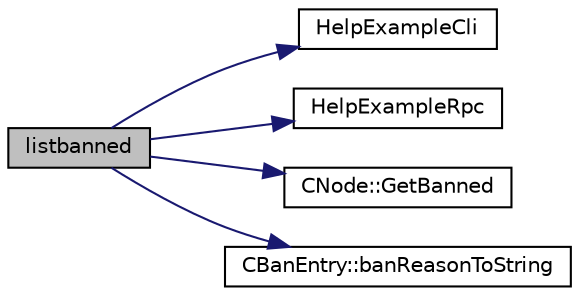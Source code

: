 digraph "listbanned"
{
  edge [fontname="Helvetica",fontsize="10",labelfontname="Helvetica",labelfontsize="10"];
  node [fontname="Helvetica",fontsize="10",shape=record];
  rankdir="LR";
  Node50 [label="listbanned",height=0.2,width=0.4,color="black", fillcolor="grey75", style="filled", fontcolor="black"];
  Node50 -> Node51 [color="midnightblue",fontsize="10",style="solid",fontname="Helvetica"];
  Node51 [label="HelpExampleCli",height=0.2,width=0.4,color="black", fillcolor="white", style="filled",URL="$d6/d76/rpcserver_8cpp.html#ac01ac6eab5467567ed0da106814e04ec"];
  Node50 -> Node52 [color="midnightblue",fontsize="10",style="solid",fontname="Helvetica"];
  Node52 [label="HelpExampleRpc",height=0.2,width=0.4,color="black", fillcolor="white", style="filled",URL="$d6/d76/rpcserver_8cpp.html#a06ea60e24e5a1053a14a11b1009bf9ef"];
  Node50 -> Node53 [color="midnightblue",fontsize="10",style="solid",fontname="Helvetica"];
  Node53 [label="CNode::GetBanned",height=0.2,width=0.4,color="black", fillcolor="white", style="filled",URL="$d1/d64/class_c_node.html#ac7dc25e8d4c24df89befe4dcc2060372"];
  Node50 -> Node54 [color="midnightblue",fontsize="10",style="solid",fontname="Helvetica"];
  Node54 [label="CBanEntry::banReasonToString",height=0.2,width=0.4,color="black", fillcolor="white", style="filled",URL="$d7/d08/class_c_ban_entry.html#ada434bfaaa0ba57a7ad4c62cf5cbcda5"];
}
